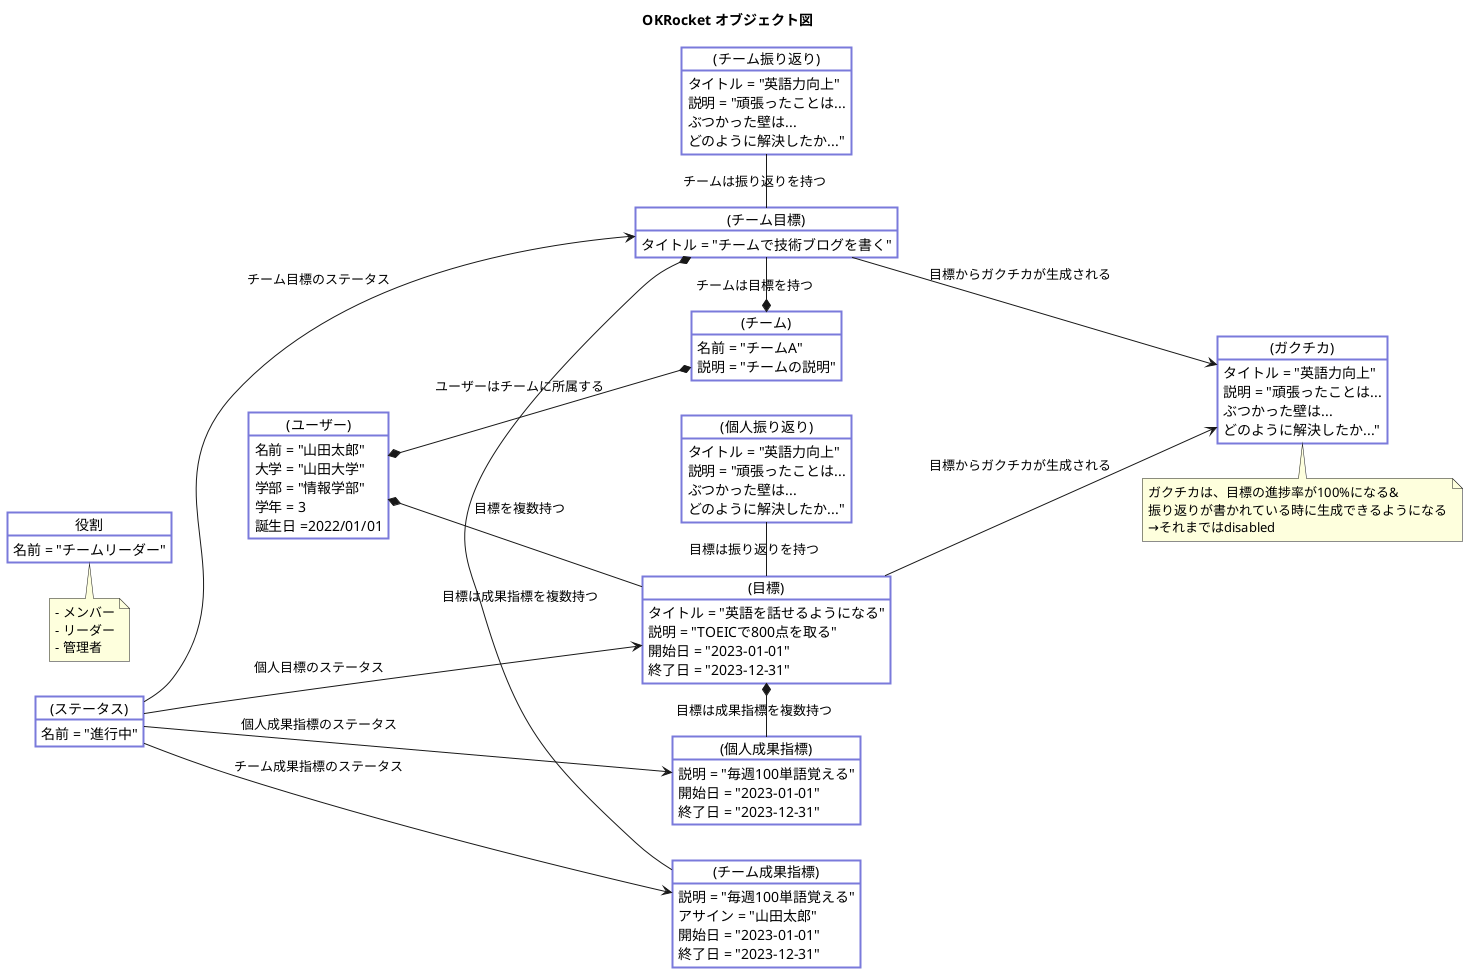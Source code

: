 @startuml
title OKRocket オブジェクト図

left to right direction

skinparam object {
  BackgroundColor #ffffff
  BorderColor #7a7adb
  FontColor #000000
  BorderThickness 2
}

object "(ユーザー)" as User {
  名前 = "山田太郎"
  大学 = "山田大学"
  学部 = "情報学部"
  学年 = 3
  誕生日 =2022/01/01
}

object "役割" as Role {
  名前 = "チームリーダー"
}
note bottom of Role
  - メンバー
  - リーダー
  - 管理者
end note

object "(目標)" as Objective {
  タイトル = "英語を話せるようになる"
  説明 = "TOEICで800点を取る"
  開始日 = "2023-01-01"
  終了日 = "2023-12-31"
}

object "(個人成果指標)" as KeyResult {
  説明 = "毎週100単語覚える"
  開始日 = "2023-01-01"
  終了日 = "2023-12-31"
}

object "(チーム成果指標)" as TeamKeyResult {
  説明 = "毎週100単語覚える"
  アサイン = "山田太郎"
  開始日 = "2023-01-01"
  終了日 = "2023-12-31"
}

object "(個人振り返り)" as Reflection {
  タイトル = "英語力向上"
  説明 = "頑張ったことは...\nぶつかった壁は...\nどのように解決したか..."
}
object "(チーム振り返り)" as TeamReflection {
  タイトル = "英語力向上"
  説明 = "頑張ったことは...\nぶつかった壁は...\nどのように解決したか..."
}

object "(ガクチカ)" as Gakutika {
  タイトル = "英語力向上"
  説明 = "頑張ったことは...\nぶつかった壁は...\nどのように解決したか..."
}
note bottom of Gakutika
  ガクチカは、目標の進捗率が100%になる&
  振り返りが書かれている時に生成できるようになる
  →それまではdisabled
end note


object "(チーム)" as Team {
  名前 = "チームA"
  説明 = "チームの説明"
}

object "(チーム目標)" as TeamObjective {
  タイトル = "チームで技術ブログを書く"
}

object "(ステータス)" as Status {
  名前 = "進行中"
}

User *--* Team : "ユーザーはチームに所属する"

Objective -up-* User : "目標を複数持つ"
Objective *- KeyResult : "目標は成果指標を複数持つ"
Objective -left- Reflection : "目標は振り返りを持つ"

TeamObjective -* Team : "チームは目標を持つ"
TeamObjective *-  TeamKeyResult : "目標は成果指標を複数持つ"
TeamObjective -left- TeamReflection : "チームは振り返りを持つ"

Objective --> Gakutika : "目標からガクチカが生成される"
TeamObjective --> Gakutika : "目標からガクチカが生成される"

Status ---> TeamObjective : "チーム目標のステータス"
Status ---> Objective : "個人目標のステータス"
Status ---> KeyResult : "個人成果指標のステータス"
Status ---> TeamKeyResult : "チーム成果指標のステータス"


@enduml
